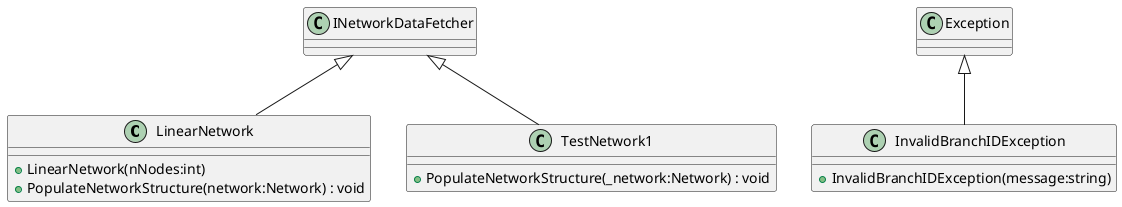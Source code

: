 @startuml
class LinearNetwork {
    + LinearNetwork(nNodes:int)
    + PopulateNetworkStructure(network:Network) : void
}
class TestNetwork1 {
    + PopulateNetworkStructure(_network:Network) : void
}
class InvalidBranchIDException {
    + InvalidBranchIDException(message:string)
}
INetworkDataFetcher <|-- LinearNetwork
INetworkDataFetcher <|-- TestNetwork1
Exception <|-- InvalidBranchIDException
@enduml
